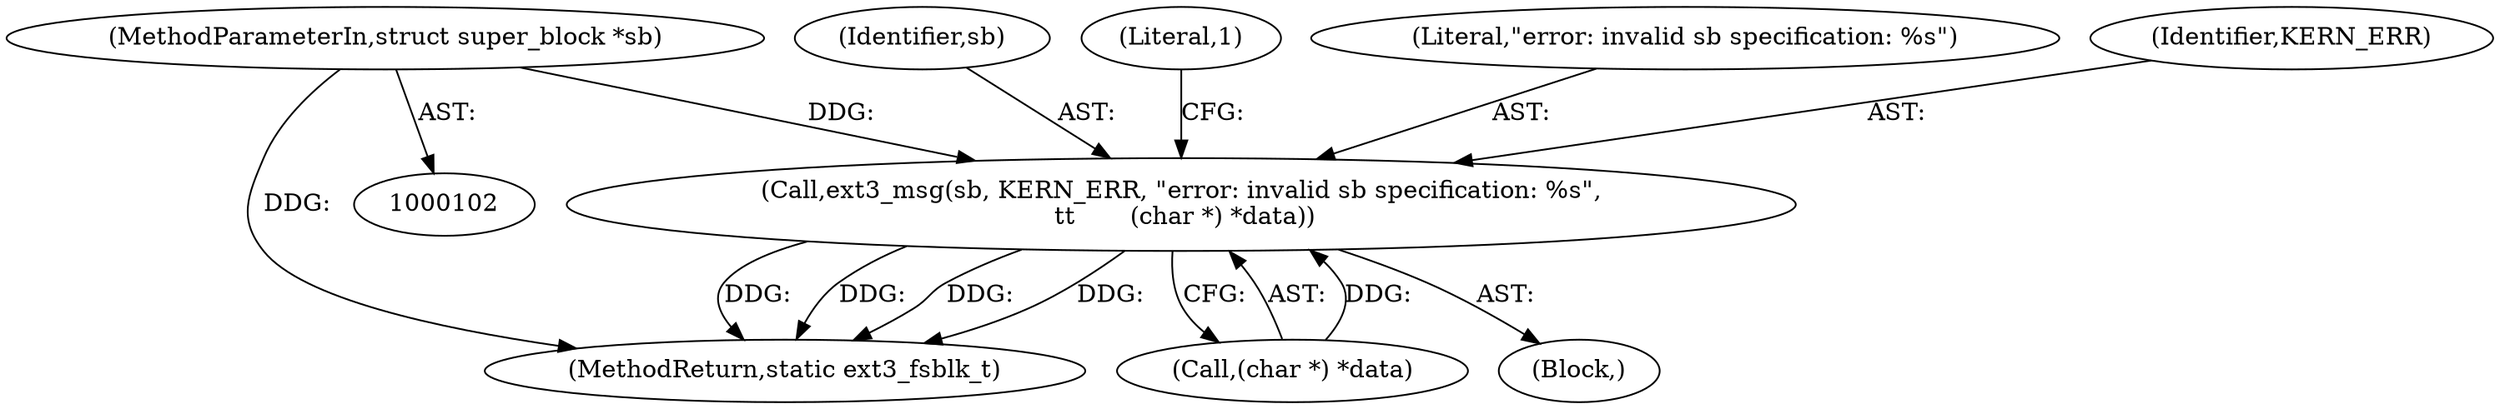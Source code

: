 digraph "0_linux_8d0c2d10dd72c5292eda7a06231056a4c972e4cc_0@pointer" {
"1000104" [label="(MethodParameterIn,struct super_block *sb)"];
"1000145" [label="(Call,ext3_msg(sb, KERN_ERR, \"error: invalid sb specification: %s\",\n \t\t       (char *) *data))"];
"1000149" [label="(Call,(char *) *data)"];
"1000145" [label="(Call,ext3_msg(sb, KERN_ERR, \"error: invalid sb specification: %s\",\n \t\t       (char *) *data))"];
"1000146" [label="(Identifier,sb)"];
"1000154" [label="(Literal,1)"];
"1000148" [label="(Literal,\"error: invalid sb specification: %s\")"];
"1000104" [label="(MethodParameterIn,struct super_block *sb)"];
"1000147" [label="(Identifier,KERN_ERR)"];
"1000170" [label="(MethodReturn,static ext3_fsblk_t)"];
"1000144" [label="(Block,)"];
"1000104" -> "1000102"  [label="AST: "];
"1000104" -> "1000170"  [label="DDG: "];
"1000104" -> "1000145"  [label="DDG: "];
"1000145" -> "1000144"  [label="AST: "];
"1000145" -> "1000149"  [label="CFG: "];
"1000146" -> "1000145"  [label="AST: "];
"1000147" -> "1000145"  [label="AST: "];
"1000148" -> "1000145"  [label="AST: "];
"1000149" -> "1000145"  [label="AST: "];
"1000154" -> "1000145"  [label="CFG: "];
"1000145" -> "1000170"  [label="DDG: "];
"1000145" -> "1000170"  [label="DDG: "];
"1000145" -> "1000170"  [label="DDG: "];
"1000145" -> "1000170"  [label="DDG: "];
"1000149" -> "1000145"  [label="DDG: "];
}
